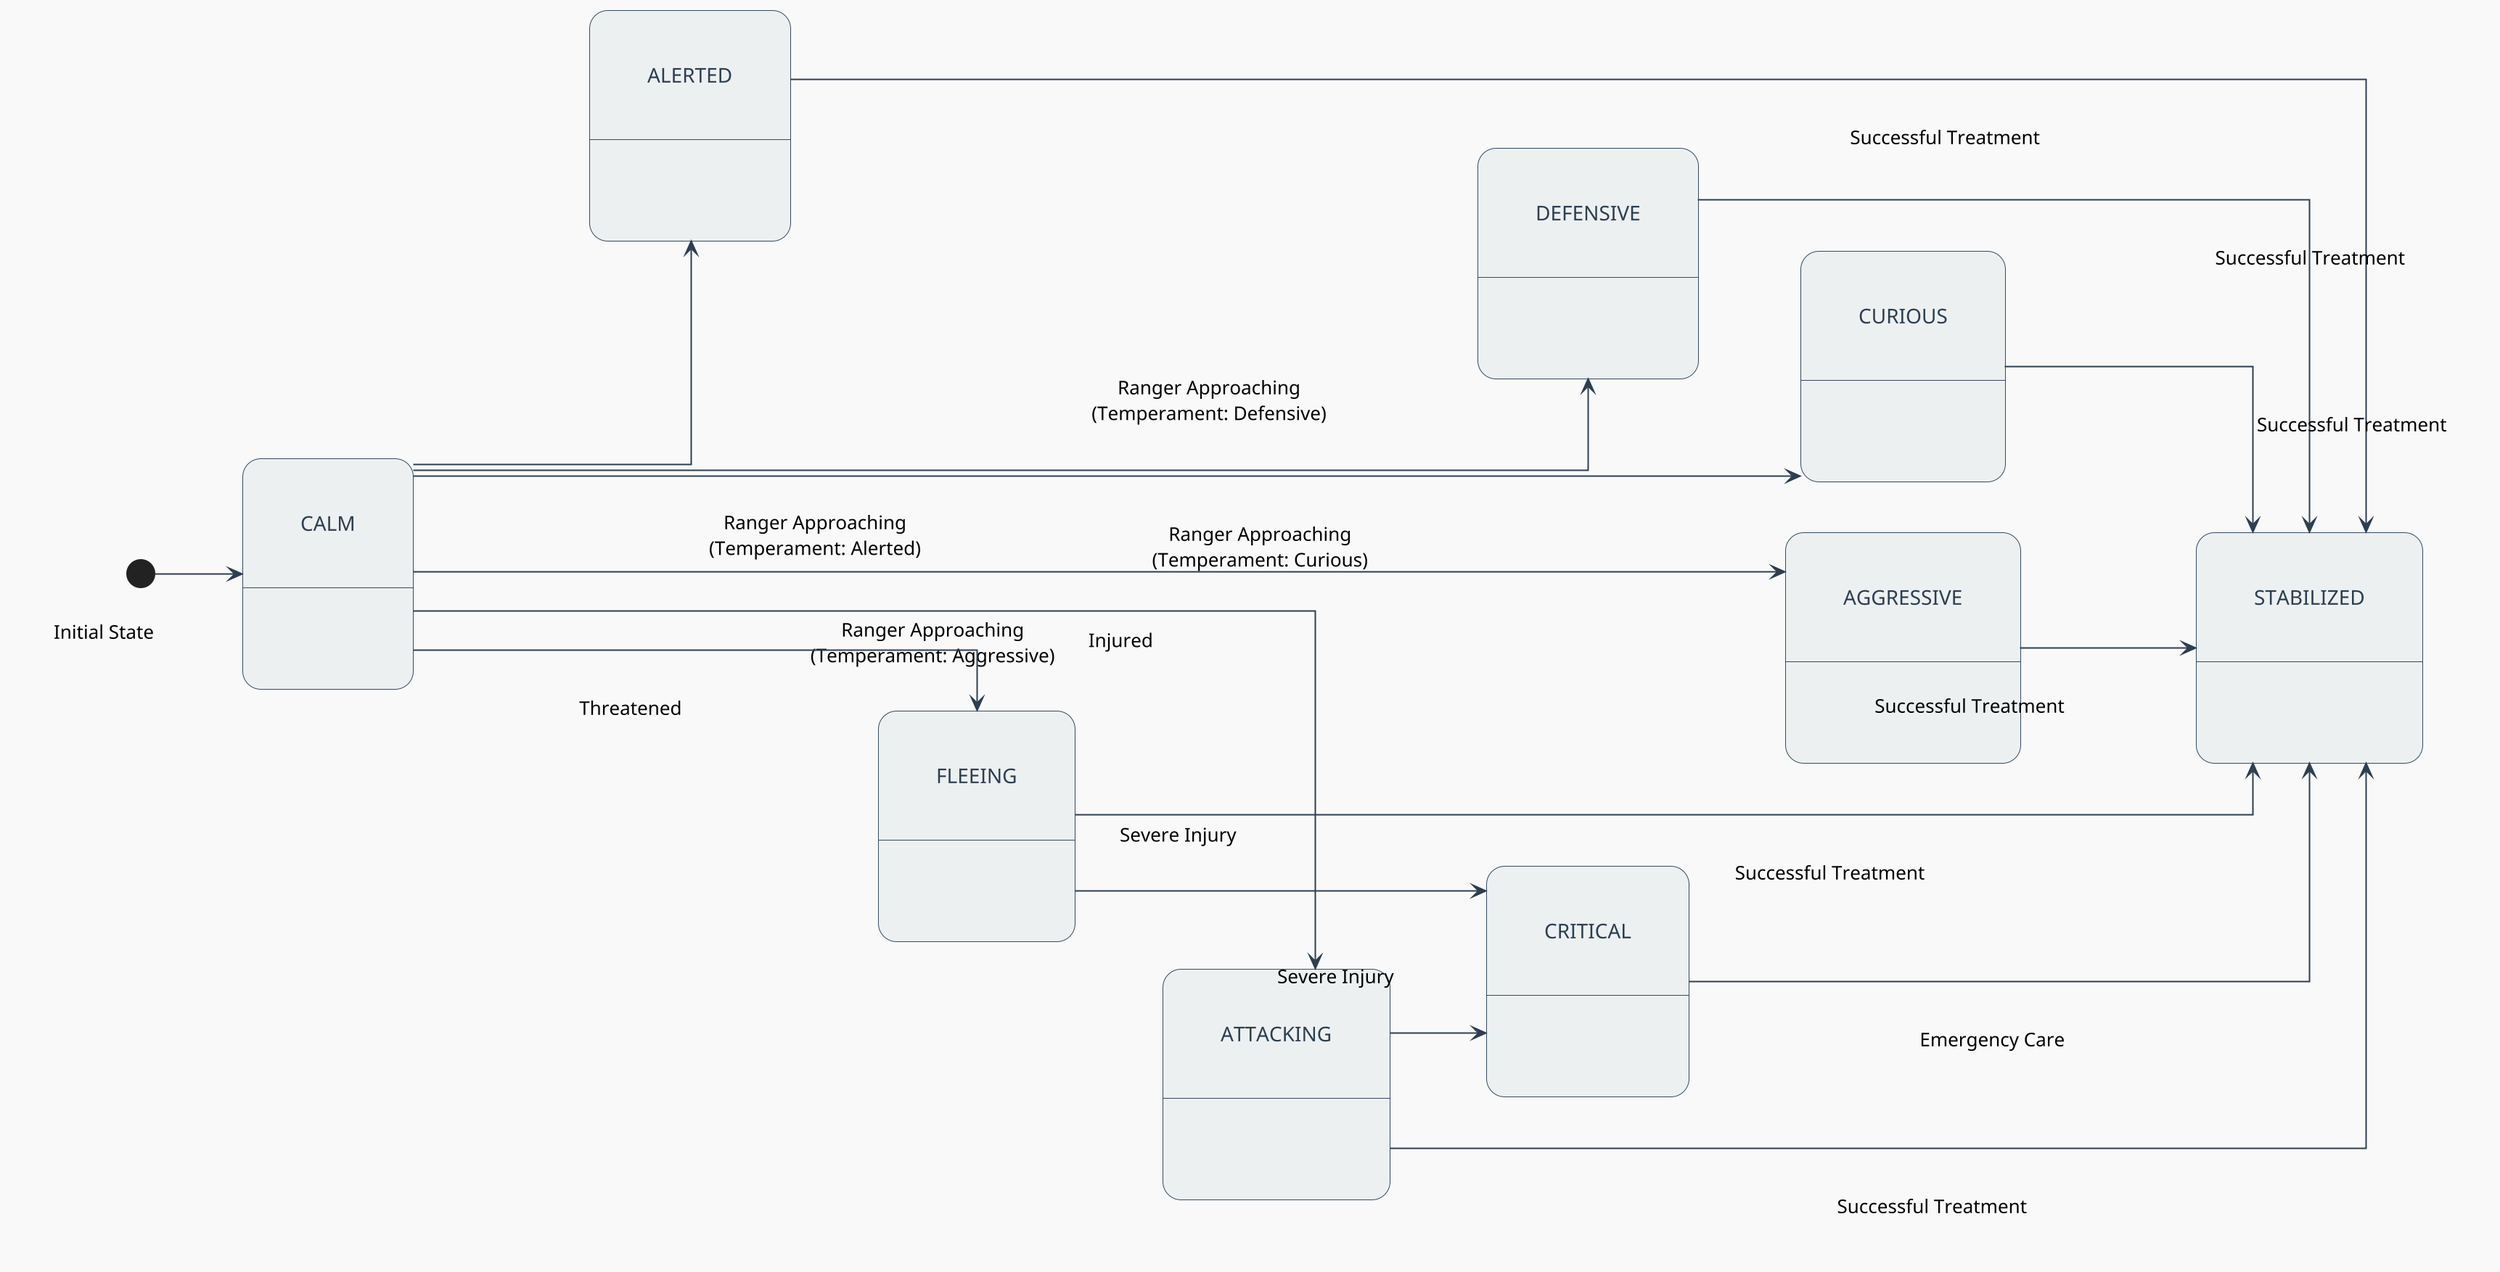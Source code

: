 @startuml State Diagram

scale 2
skinparam FolderFontSize 20
skinparam Linetype ortho
skinparam Padding 30
skinparam BackgroundColor #f9f9f9
skinparam ArrowColor #2c3e50
skinparam State {
    BackgroundColor #ecf0f1
    BorderColor #34495e
    FontColor #2c3e50
    FontSize 14
}

left to right direction

[*] --> CALM : Initial State

' Reactions to ranger approaching (based on temperament)
CALM ---> ALERTED : Ranger Approaching\n(Temperament: Alerted)
CALM ----> DEFENSIVE : Ranger Approaching\n(Temperament: Defensive)
CALM -----> CURIOUS : Ranger Approaching\n(Temperament: Curious)
CALM -----> AGGRESSIVE : Ranger Approaching\n(Temperament: Aggressive)
CALM ----> FLEEING : Threatened
CALM ---> ATTACKING : Injured

' Successful treatment paths
ALERTED -----> STABILIZED : Successful Treatment
DEFENSIVE ----> STABILIZED : Successful Treatment
CURIOUS ---> STABILIZED : Successful Treatment
AGGRESSIVE ---> STABILIZED : Successful Treatment
FLEEING ----> STABILIZED : Successful Treatment
ATTACKING -----> STABILIZED : Successful Treatment

FLEEING -[hidden]-> ATTACKING

' ' Escalation to critical condition
FLEEING --> CRITICAL : Severe Injury
ATTACKING --> CRITICAL : Severe Injury

' Optional recovery from critical
CRITICAL --> STABILIZED : Emergency Care

@enduml
